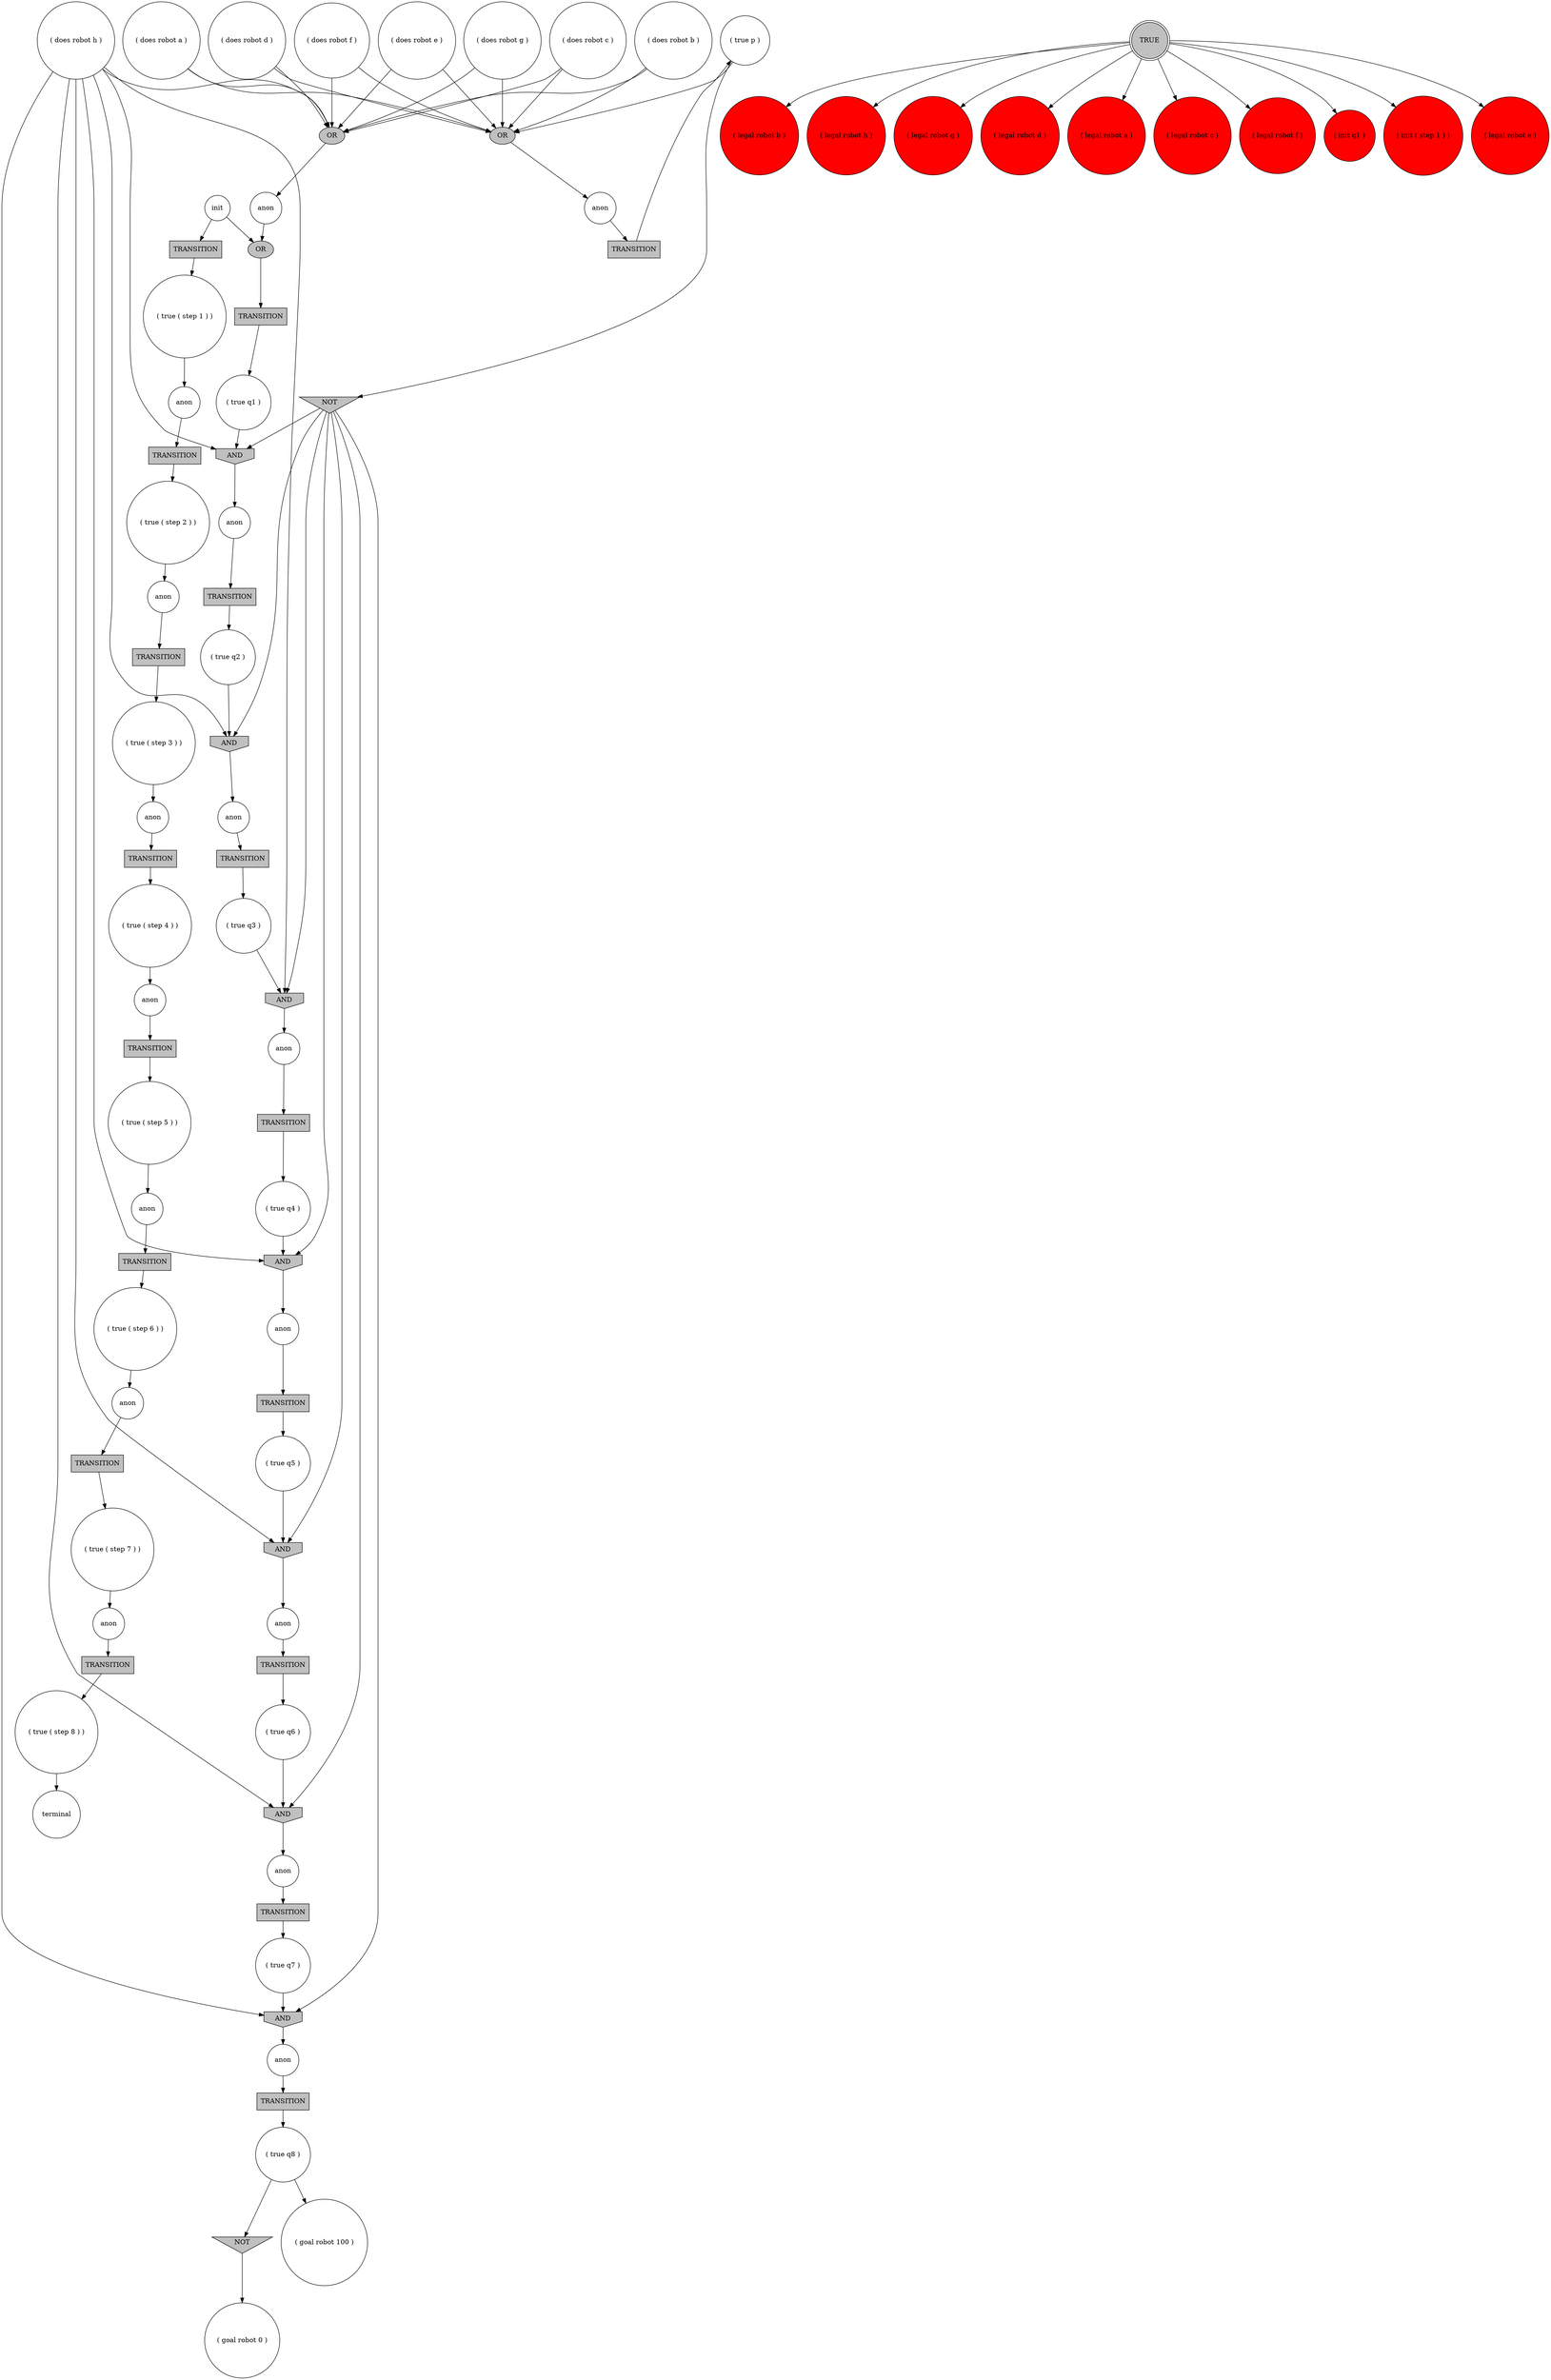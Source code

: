 digraph propNet
{
	"@2649d9c8"[shape=circle, style= filled, fillcolor=white, label="anon"]; "@2649d9c8"->"@11018cd1"; 
	"@23d5a754"[shape=invhouse, style= filled, fillcolor=grey, label="AND"]; "@23d5a754"->"@2182e672"; 
	"@408b9109"[shape=circle, style= filled, fillcolor=white, label="anon"]; "@408b9109"->"@2e749925"; 
	"@2802dd81"[shape=box, style= filled, fillcolor=grey, label="TRANSITION"]; "@2802dd81"->"@4ce92389"; 
	"@3f8acfe"[shape=circle, style= filled, fillcolor=white, label="terminal"]; 
	"@6515e3"[shape=circle, style= filled, fillcolor=white, label="anon"]; "@6515e3"->"@2802dd81"; 
	"@73e0d3e7"[shape=circle, style= filled, fillcolor=white, label="( true ( step 8 ) )"]; "@73e0d3e7"->"@3f8acfe"; 
	"@28ac4325"[shape=circle, style= filled, fillcolor=red, label="( legal robot b )"]; 
	"@404d39c7"[shape=circle, style= filled, fillcolor=white, label="( true ( step 4 ) )"]; "@404d39c7"->"@32b596fd"; 
	"@1686750b"[shape=circle, style= filled, fillcolor=white, label="anon"]; "@1686750b"->"@5e21eb32"; 
	"@57d7dbda"[shape=invhouse, style= filled, fillcolor=grey, label="AND"]; "@57d7dbda"->"@31828778"; 
	"@15408e4d"[shape=circle, style= filled, fillcolor=red, label="( legal robot h )"]; 
	"@1c1ffb0e"[shape=circle, style= filled, fillcolor=red, label="( legal robot g )"]; 
	"@579a9e89"[shape=circle, style= filled, fillcolor=white, label="anon"]; "@579a9e89"->"@671e51ba"; 
	"@5e21eb32"[shape=box, style= filled, fillcolor=grey, label="TRANSITION"]; "@5e21eb32"->"@2e8dea73"; 
	"@5578556c"[shape=circle, style= filled, fillcolor=white, label="( true ( step 5 ) )"]; "@5578556c"->"@62cda49b"; 
	"@1b400756"[shape=ellipse, style= filled, fillcolor=grey, label="OR"]; "@1b400756"->"@2649d9c8"; 
	"@310a951d"[shape=circle, style= filled, fillcolor=white, label="( true q1 )"]; "@310a951d"->"@25216916"; 
	"@31cf44d4"[shape=box, style= filled, fillcolor=grey, label="TRANSITION"]; "@31cf44d4"->"@411ee727"; 
	"@786f3672"[shape=circle, style= filled, fillcolor=white, label="( does robot f )"]; "@786f3672"->"@1b400756"; "@786f3672"->"@d67aa3a"; 
	"@7aa952b4"[shape=circle, style= filled, fillcolor=red, label="( legal robot d )"]; 
	"@390f80af"[shape=circle, style= filled, fillcolor=red, label="( legal robot a )"]; 
	"@671e51ba"[shape=box, style= filled, fillcolor=grey, label="TRANSITION"]; "@671e51ba"->"@2b3c9c15"; 
	"@36374e10"[shape=box, style= filled, fillcolor=grey, label="TRANSITION"]; "@36374e10"->"@73e0d3e7"; 
	"@2b3c9c15"[shape=circle, style= filled, fillcolor=white, label="( true ( step 2 ) )"]; "@2b3c9c15"->"@784bc87d"; 
	"@5657d37e"[shape=circle, style= filled, fillcolor=white, label="( true q6 )"]; "@5657d37e"->"@4ace9b11"; 
	"@3afce550"[shape=invtriangle, style= filled, fillcolor=grey, label="NOT"]; "@3afce550"->"@2e895ffe"; 
	"@1fae1903"[shape=circle, style= filled, fillcolor=white, label="anon"]; "@1fae1903"->"@36374e10"; 
	"@47465377"[shape=circle, style= filled, fillcolor=white, label="( true q5 )"]; "@47465377"->"@2e264462"; 
	"@593c810f"[shape=circle, style= filled, fillcolor=white, label="anon"]; "@593c810f"->"@4f06c9b"; 
	"@54bd1309"[shape=circle, style= filled, fillcolor=white, label="( true q2 )"]; "@54bd1309"->"@7afaac99"; 
	"@55441ef2"[shape=circle, style= filled, fillcolor=white, label="anon"]; "@55441ef2"->"@3d84daba"; 
	"@784bc87d"[shape=circle, style= filled, fillcolor=white, label="anon"]; "@784bc87d"->"@40ccff91"; 
	"@ce449d3"[shape=circle, style= filled, fillcolor=white, label="( true q3 )"]; "@ce449d3"->"@23d5a754"; 
	"@6ad488e3"[shape=circle, style= filled, fillcolor=white, label="( does robot e )"]; "@6ad488e3"->"@1b400756"; "@6ad488e3"->"@d67aa3a"; 
	"@25216916"[shape=invhouse, style= filled, fillcolor=grey, label="AND"]; "@25216916"->"@6a3dcbe6"; 
	"@411ee727"[shape=circle, style= filled, fillcolor=white, label="( true q8 )"]; "@411ee727"->"@3afce550"; "@411ee727"->"@f25606a"; 
	"@66fa73c0"[shape=invtriangle, style= filled, fillcolor=grey, label="NOT"]; "@66fa73c0"->"@1025fd75"; "@66fa73c0"->"@23d5a754"; "@66fa73c0"->"@7afaac99"; "@66fa73c0"->"@2e264462"; "@66fa73c0"->"@25216916"; "@66fa73c0"->"@57d7dbda"; "@66fa73c0"->"@4ace9b11"; 
	"@3d84daba"[shape=box, style= filled, fillcolor=grey, label="TRANSITION"]; "@3d84daba"->"@5657d37e"; 
	"@16793e39"[shape=circle, style= filled, fillcolor=white, label="( true ( step 6 ) )"]; "@16793e39"->"@6515e3"; 
	"@7e9cdcdc"[shape=box, style= filled, fillcolor=grey, label="TRANSITION"]; "@7e9cdcdc"->"@24b7901"; 
	"@5c42f002"[shape=circle, style= filled, fillcolor=red, label="( legal robot c )"]; 
	"@2e264462"[shape=invhouse, style= filled, fillcolor=grey, label="AND"]; "@2e264462"->"@55441ef2"; 
	"@59362973"[shape=circle, style= filled, fillcolor=white, label="( true q4 )"]; "@59362973"->"@57d7dbda"; 
	"@32b596fd"[shape=circle, style= filled, fillcolor=white, label="anon"]; "@32b596fd"->"@655688bf"; 
	"@24b7901"[shape=circle, style= filled, fillcolor=white, label="( true p )"]; "@24b7901"->"@66fa73c0"; "@24b7901"->"@d67aa3a"; 
	"@cf6733d"[shape=circle, style= filled, fillcolor=white, label="( true ( step 1 ) )"]; "@cf6733d"->"@579a9e89"; 
	"@7beb64a5"[shape=circle, style= filled, fillcolor=white, label="( does robot g )"]; "@7beb64a5"->"@1b400756"; "@7beb64a5"->"@d67aa3a"; 
	"@1e24ce6a"[shape=circle, style= filled, fillcolor=white, label="( does robot c )"]; "@1e24ce6a"->"@1b400756"; "@1e24ce6a"->"@d67aa3a"; 
	"@f25606a"[shape=circle, style= filled, fillcolor=white, label="( goal robot 100 )"]; 
	"@6508b5c7"[shape=circle, style= filled, fillcolor=white, label="anon"]; "@6508b5c7"->"@7e9cdcdc"; 
	"@19a973f9"[shape=circle, style= filled, fillcolor=white, label="( does robot b )"]; "@19a973f9"->"@1b400756"; "@19a973f9"->"@d67aa3a"; 
	"@11018cd1"[shape=ellipse, style= filled, fillcolor=grey, label="OR"]; "@11018cd1"->"@9e3db0d"; 
	"@1025fd75"[shape=invhouse, style= filled, fillcolor=grey, label="AND"]; "@1025fd75"->"@258239d3"; 
	"@258239d3"[shape=circle, style= filled, fillcolor=white, label="anon"]; "@258239d3"->"@31cf44d4"; 
	"@2e749925"[shape=box, style= filled, fillcolor=grey, label="TRANSITION"]; "@2e749925"->"@404d39c7"; 
	"@62cda49b"[shape=circle, style= filled, fillcolor=white, label="anon"]; "@62cda49b"->"@f4fc7a3"; 
	"@4a74e9a2"[shape=box, style= filled, fillcolor=grey, label="TRANSITION"]; "@4a74e9a2"->"@cf6733d"; 
	"@3ee3213a"[shape=box, style= filled, fillcolor=grey, label="TRANSITION"]; "@3ee3213a"->"@59362973"; 
	"@4f9bb9c1"[shape=circle, style= filled, fillcolor=white, label="( does robot a )"]; "@4f9bb9c1"->"@1b400756"; "@4f9bb9c1"->"@d67aa3a"; 
	"@6a3dcbe6"[shape=circle, style= filled, fillcolor=white, label="anon"]; "@6a3dcbe6"->"@39f0062b"; 
	"@39f0062b"[shape=box, style= filled, fillcolor=grey, label="TRANSITION"]; "@39f0062b"->"@54bd1309"; 
	"@d67aa3a"[shape=ellipse, style= filled, fillcolor=grey, label="OR"]; "@d67aa3a"->"@6508b5c7"; 
	"@40ccff91"[shape=box, style= filled, fillcolor=grey, label="TRANSITION"]; "@40ccff91"->"@32c0ebb0"; 
	"@ce3f93c"[shape=circle, style= filled, fillcolor=white, label="( does robot d )"]; "@ce3f93c"->"@1b400756"; "@ce3f93c"->"@d67aa3a"; 
	"@4ace9b11"[shape=invhouse, style= filled, fillcolor=grey, label="AND"]; "@4ace9b11"->"@1686750b"; 
	"@4ce92389"[shape=circle, style= filled, fillcolor=white, label="( true ( step 7 ) )"]; "@4ce92389"->"@1fae1903"; 
	"@7afaac99"[shape=invhouse, style= filled, fillcolor=grey, label="AND"]; "@7afaac99"->"@593c810f"; 
	"@227adc1e"[shape=circle, style= filled, fillcolor=red, label="( legal robot f )"]; 
	"@1a46d7a2"[shape=circle, style= filled, fillcolor=red, label="( init q1 )"]; 
	"@18783b9f"[shape=box, style= filled, fillcolor=grey, label="TRANSITION"]; "@18783b9f"->"@47465377"; 
	"@148007e8"[shape=circle, style= filled, fillcolor=white, label="( does robot h )"]; "@148007e8"->"@1025fd75"; "@148007e8"->"@23d5a754"; "@148007e8"->"@7afaac99"; "@148007e8"->"@2e264462"; "@148007e8"->"@1b400756"; "@148007e8"->"@25216916"; "@148007e8"->"@57d7dbda"; "@148007e8"->"@4ace9b11"; 
	"@4c5e50b7"[shape=doublecircle, style= filled, fillcolor=grey, label="TRUE"]; "@4c5e50b7"->"@390f80af"; "@4c5e50b7"->"@5c42f002"; "@4c5e50b7"->"@1c1ffb0e"; "@4c5e50b7"->"@227adc1e"; "@4c5e50b7"->"@1a46d7a2"; "@4c5e50b7"->"@701ab5ef"; "@4c5e50b7"->"@28ac4325"; "@4c5e50b7"->"@3f66b70f"; "@4c5e50b7"->"@15408e4d"; "@4c5e50b7"->"@7aa952b4"; 
	"@655688bf"[shape=box, style= filled, fillcolor=grey, label="TRANSITION"]; "@655688bf"->"@5578556c"; 
	"@3f66b70f"[shape=circle, style= filled, fillcolor=red, label="( legal robot e )"]; 
	"@4f06c9b"[shape=box, style= filled, fillcolor=grey, label="TRANSITION"]; "@4f06c9b"->"@ce449d3"; 
	"@f4fc7a3"[shape=box, style= filled, fillcolor=grey, label="TRANSITION"]; "@f4fc7a3"->"@16793e39"; 
	"@9e3db0d"[shape=box, style= filled, fillcolor=grey, label="TRANSITION"]; "@9e3db0d"->"@310a951d"; 
	"@32c0ebb0"[shape=circle, style= filled, fillcolor=white, label="( true ( step 3 ) )"]; "@32c0ebb0"->"@408b9109"; 
	"@2182e672"[shape=circle, style= filled, fillcolor=white, label="anon"]; "@2182e672"->"@3ee3213a"; 
	"@701ab5ef"[shape=circle, style= filled, fillcolor=red, label="( init ( step 1 ) )"]; 
	"@2e895ffe"[shape=circle, style= filled, fillcolor=white, label="( goal robot 0 )"]; 
	"@31828778"[shape=circle, style= filled, fillcolor=white, label="anon"]; "@31828778"->"@18783b9f"; 
	"@4043ed3e"[shape=circle, style= filled, fillcolor=white, label="init"]; "@4043ed3e"->"@11018cd1"; "@4043ed3e"->"@4a74e9a2"; 
	"@2e8dea73"[shape=circle, style= filled, fillcolor=white, label="( true q7 )"]; "@2e8dea73"->"@1025fd75"; 
}